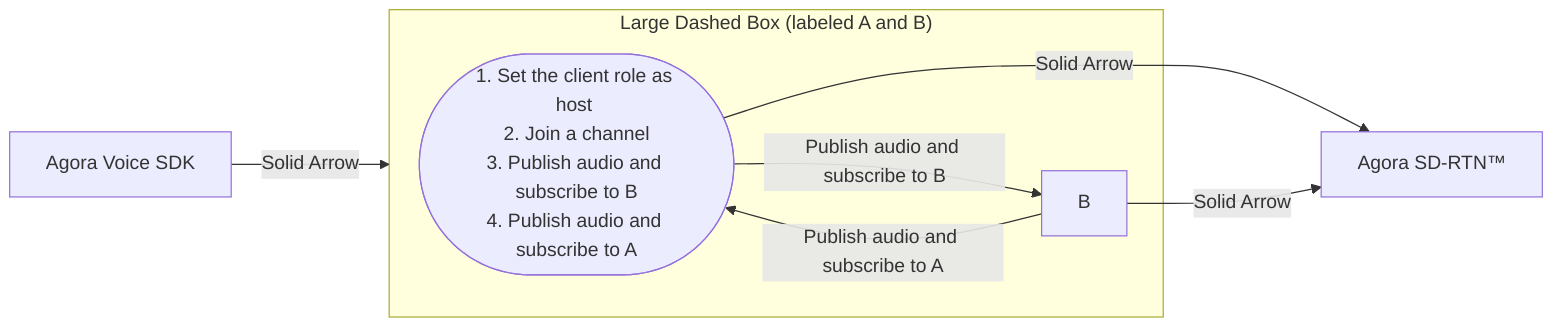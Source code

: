 flowchart LR
    AgoraVoiceSDK[Agora Voice SDK] -->|Solid Arrow| GroupADashedBox
    subgraph GroupADashedBox["Large Dashed Box (labeled A and B)"]
        A(["1. Set the client role as host <br>2. Join a channel<br>3. Publish audio and subscribe to B<br>4. Publish audio and subscribe to A"]) -->|Publish audio and subscribe to B| B
        B -->|Publish audio and subscribe to A| A
    end
    A -->|Solid Arrow| AgoraSDRTN
    B -->|Solid Arrow| AgoraSDRTN[Agora SD-RTN&trade;]